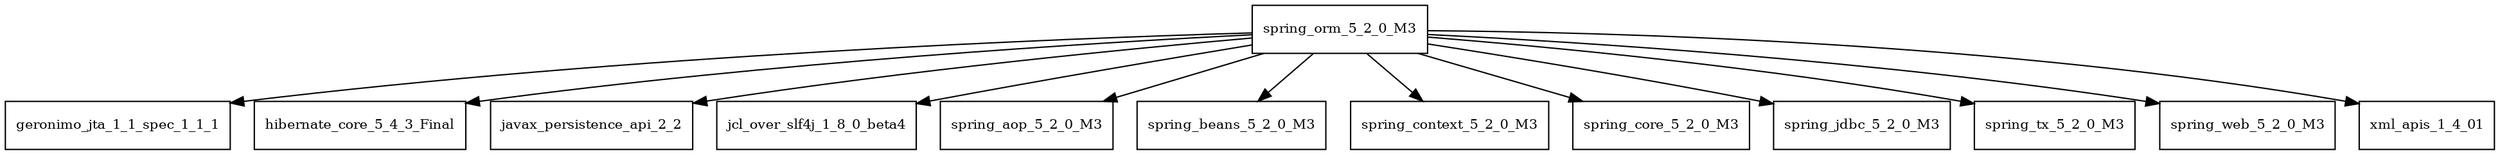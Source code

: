 digraph spring_orm_5_2_0_M3_dependencies {
  node [shape = box, fontsize=10.0];
  spring_orm_5_2_0_M3 -> geronimo_jta_1_1_spec_1_1_1;
  spring_orm_5_2_0_M3 -> hibernate_core_5_4_3_Final;
  spring_orm_5_2_0_M3 -> javax_persistence_api_2_2;
  spring_orm_5_2_0_M3 -> jcl_over_slf4j_1_8_0_beta4;
  spring_orm_5_2_0_M3 -> spring_aop_5_2_0_M3;
  spring_orm_5_2_0_M3 -> spring_beans_5_2_0_M3;
  spring_orm_5_2_0_M3 -> spring_context_5_2_0_M3;
  spring_orm_5_2_0_M3 -> spring_core_5_2_0_M3;
  spring_orm_5_2_0_M3 -> spring_jdbc_5_2_0_M3;
  spring_orm_5_2_0_M3 -> spring_tx_5_2_0_M3;
  spring_orm_5_2_0_M3 -> spring_web_5_2_0_M3;
  spring_orm_5_2_0_M3 -> xml_apis_1_4_01;
}
